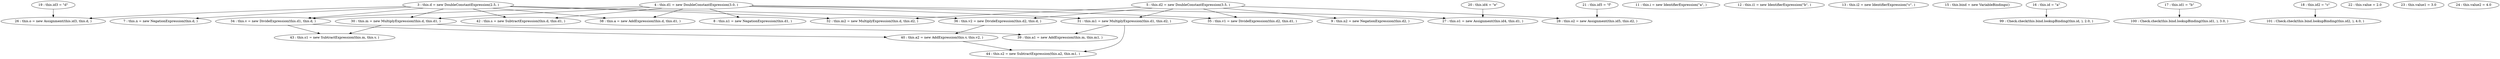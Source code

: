 digraph G {
"3 : this.d = new DoubleConstantExpression(2.5, )"
"3 : this.d = new DoubleConstantExpression(2.5, )" -> "42 : this.s = new SubtractExpression(this.d, this.d1, )"
"3 : this.d = new DoubleConstantExpression(2.5, )" -> "38 : this.a = new AddExpression(this.d, this.d1, )"
"3 : this.d = new DoubleConstantExpression(2.5, )" -> "7 : this.n = new NegationExpression(this.d, )"
"3 : this.d = new DoubleConstantExpression(2.5, )" -> "34 : this.v = new DivideExpression(this.d1, this.d, )"
"3 : this.d = new DoubleConstantExpression(2.5, )" -> "32 : this.m2 = new MultiplyExpression(this.d, this.d2, )"
"3 : this.d = new DoubleConstantExpression(2.5, )" -> "36 : this.v2 = new DivideExpression(this.d2, this.d, )"
"3 : this.d = new DoubleConstantExpression(2.5, )" -> "26 : this.o = new Assignment(this.id3, this.d, )"
"3 : this.d = new DoubleConstantExpression(2.5, )" -> "30 : this.m = new MultiplyExpression(this.d, this.d1, )"
"4 : this.d1 = new DoubleConstantExpression(3.0, )"
"4 : this.d1 = new DoubleConstantExpression(3.0, )" -> "35 : this.v1 = new DivideExpression(this.d2, this.d1, )"
"4 : this.d1 = new DoubleConstantExpression(3.0, )" -> "42 : this.s = new SubtractExpression(this.d, this.d1, )"
"4 : this.d1 = new DoubleConstantExpression(3.0, )" -> "38 : this.a = new AddExpression(this.d, this.d1, )"
"4 : this.d1 = new DoubleConstantExpression(3.0, )" -> "31 : this.m1 = new MultiplyExpression(this.d1, this.d2, )"
"4 : this.d1 = new DoubleConstantExpression(3.0, )" -> "34 : this.v = new DivideExpression(this.d1, this.d, )"
"4 : this.d1 = new DoubleConstantExpression(3.0, )" -> "27 : this.o1 = new Assignment(this.id4, this.d1, )"
"4 : this.d1 = new DoubleConstantExpression(3.0, )" -> "30 : this.m = new MultiplyExpression(this.d, this.d1, )"
"4 : this.d1 = new DoubleConstantExpression(3.0, )" -> "8 : this.n1 = new NegationExpression(this.d1, )"
"5 : this.d2 = new DoubleConstantExpression(3.5, )"
"5 : this.d2 = new DoubleConstantExpression(3.5, )" -> "35 : this.v1 = new DivideExpression(this.d2, this.d1, )"
"5 : this.d2 = new DoubleConstantExpression(3.5, )" -> "9 : this.n2 = new NegationExpression(this.d2, )"
"5 : this.d2 = new DoubleConstantExpression(3.5, )" -> "28 : this.o2 = new Assignment(this.id5, this.d2, )"
"5 : this.d2 = new DoubleConstantExpression(3.5, )" -> "31 : this.m1 = new MultiplyExpression(this.d1, this.d2, )"
"5 : this.d2 = new DoubleConstantExpression(3.5, )" -> "32 : this.m2 = new MultiplyExpression(this.d, this.d2, )"
"5 : this.d2 = new DoubleConstantExpression(3.5, )" -> "36 : this.v2 = new DivideExpression(this.d2, this.d, )"
"7 : this.n = new NegationExpression(this.d, )"
"8 : this.n1 = new NegationExpression(this.d1, )"
"9 : this.n2 = new NegationExpression(this.d2, )"
"11 : this.i = new IdentifierExpression(\"a\", )"
"12 : this.i1 = new IdentifierExpression(\"b\", )"
"13 : this.i2 = new IdentifierExpression(\"c\", )"
"15 : this.bind = new VariableBindings()"
"16 : this.id = \"a\""
"16 : this.id = \"a\"" -> "99 : Check.check(this.bind.lookupBinding(this.id, ), 2.0, )"
"17 : this.id1 = \"b\""
"17 : this.id1 = \"b\"" -> "100 : Check.check(this.bind.lookupBinding(this.id1, ), 3.0, )"
"18 : this.id2 = \"c\""
"18 : this.id2 = \"c\"" -> "101 : Check.check(this.bind.lookupBinding(this.id2, ), 4.0, )"
"19 : this.id3 = \"d\""
"19 : this.id3 = \"d\"" -> "26 : this.o = new Assignment(this.id3, this.d, )"
"20 : this.id4 = \"e\""
"20 : this.id4 = \"e\"" -> "27 : this.o1 = new Assignment(this.id4, this.d1, )"
"21 : this.id5 = \"f\""
"21 : this.id5 = \"f\"" -> "28 : this.o2 = new Assignment(this.id5, this.d2, )"
"22 : this.value = 2.0"
"23 : this.value1 = 3.0"
"24 : this.value2 = 4.0"
"26 : this.o = new Assignment(this.id3, this.d, )"
"27 : this.o1 = new Assignment(this.id4, this.d1, )"
"28 : this.o2 = new Assignment(this.id5, this.d2, )"
"30 : this.m = new MultiplyExpression(this.d, this.d1, )"
"30 : this.m = new MultiplyExpression(this.d, this.d1, )" -> "39 : this.a1 = new AddExpression(this.m, this.m1, )"
"30 : this.m = new MultiplyExpression(this.d, this.d1, )" -> "43 : this.s1 = new SubtractExpression(this.m, this.v, )"
"31 : this.m1 = new MultiplyExpression(this.d1, this.d2, )"
"31 : this.m1 = new MultiplyExpression(this.d1, this.d2, )" -> "39 : this.a1 = new AddExpression(this.m, this.m1, )"
"31 : this.m1 = new MultiplyExpression(this.d1, this.d2, )" -> "44 : this.s2 = new SubtractExpression(this.a2, this.m1, )"
"32 : this.m2 = new MultiplyExpression(this.d, this.d2, )"
"34 : this.v = new DivideExpression(this.d1, this.d, )"
"34 : this.v = new DivideExpression(this.d1, this.d, )" -> "43 : this.s1 = new SubtractExpression(this.m, this.v, )"
"34 : this.v = new DivideExpression(this.d1, this.d, )" -> "40 : this.a2 = new AddExpression(this.v, this.v2, )"
"35 : this.v1 = new DivideExpression(this.d2, this.d1, )"
"36 : this.v2 = new DivideExpression(this.d2, this.d, )"
"36 : this.v2 = new DivideExpression(this.d2, this.d, )" -> "40 : this.a2 = new AddExpression(this.v, this.v2, )"
"38 : this.a = new AddExpression(this.d, this.d1, )"
"39 : this.a1 = new AddExpression(this.m, this.m1, )"
"40 : this.a2 = new AddExpression(this.v, this.v2, )"
"40 : this.a2 = new AddExpression(this.v, this.v2, )" -> "44 : this.s2 = new SubtractExpression(this.a2, this.m1, )"
"42 : this.s = new SubtractExpression(this.d, this.d1, )"
"43 : this.s1 = new SubtractExpression(this.m, this.v, )"
"44 : this.s2 = new SubtractExpression(this.a2, this.m1, )"
"99 : Check.check(this.bind.lookupBinding(this.id, ), 2.0, )"
"100 : Check.check(this.bind.lookupBinding(this.id1, ), 3.0, )"
"101 : Check.check(this.bind.lookupBinding(this.id2, ), 4.0, )"
}